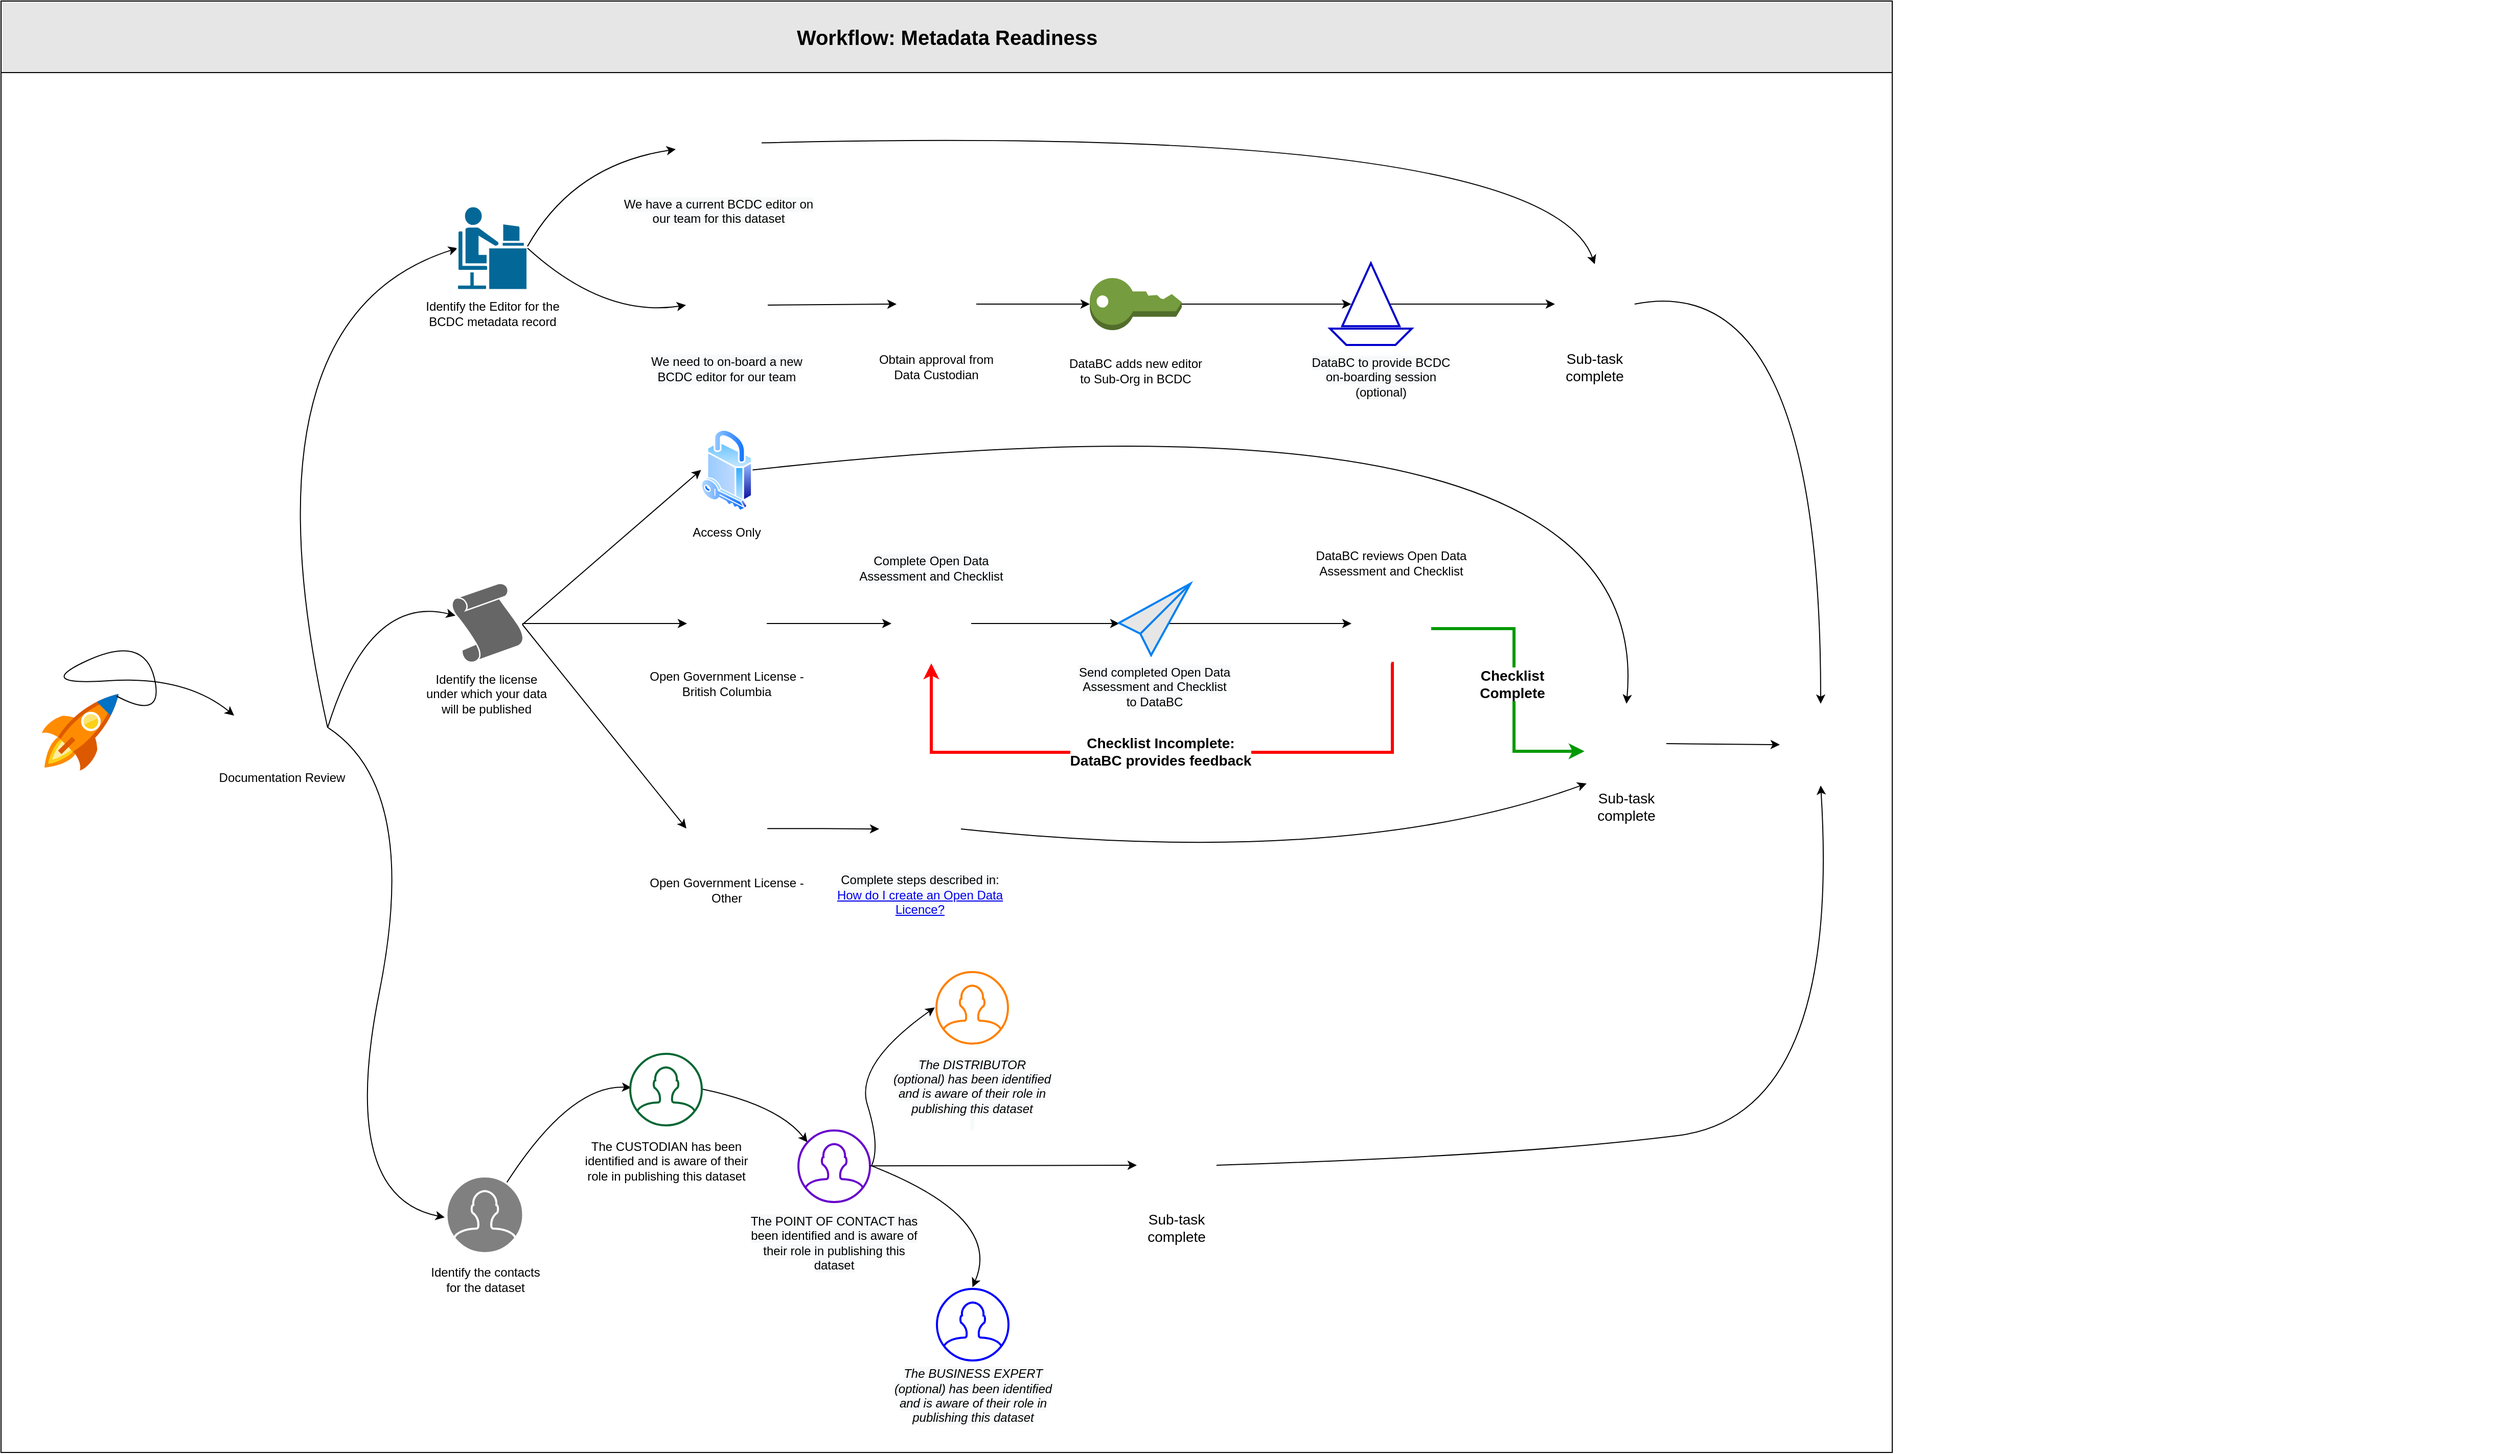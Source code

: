 <mxfile version="13.8.0" type="device"><diagram name="Page-1" id="74e2e168-ea6b-b213-b513-2b3c1d86103e"><mxGraphModel dx="3162" dy="1122" grid="1" gridSize="10" guides="1" tooltips="1" connect="1" arrows="1" fold="1" page="1" pageScale="1" pageWidth="1100" pageHeight="850" background="#ffffff" math="0" shadow="0"><root><mxCell id="0"/><mxCell id="1" parent="0"/><mxCell id="77e6c97f196da883-1" value="Workflow: Metadata Readiness" style="swimlane;html=1;childLayout=stackLayout;startSize=70;rounded=0;shadow=0;labelBackgroundColor=none;strokeWidth=1;fontFamily=Helvetica;fontSize=20;align=center;fillColor=#E6E6E6;" parent="1" vertex="1"><mxGeometry x="-1080" y="50" width="1850" height="1420" as="geometry"/></mxCell><mxCell id="77e6c97f196da883-2" value="" style="swimlane;html=1;startSize=0;whiteSpace=wrap;" parent="77e6c97f196da883-1" vertex="1"><mxGeometry y="70" width="1850" height="1350" as="geometry"/></mxCell><mxCell id="BV2q5p9ctBvcztRm7qWQ-21" style="edgeStyle=orthogonalEdgeStyle;rounded=0;orthogonalLoop=1;jettySize=auto;html=1;exitX=0.5;exitY=1;exitDx=0;exitDy=0;fontFamily=Helvetica;fontSize=13;fontStyle=1" parent="77e6c97f196da883-2" edge="1"><mxGeometry relative="1" as="geometry"><mxPoint x="2435" y="659.14" as="sourcePoint"/><mxPoint x="2435" y="659.14" as="targetPoint"/></mxGeometry></mxCell><mxCell id="2tCSn5X5kFdM__O0FERV-1" value="" style="aspect=fixed;html=1;points=[];align=center;image;fontSize=12;image=img/lib/mscae/Quick_Start_Center.svg;" parent="77e6c97f196da883-2" vertex="1"><mxGeometry x="40" y="607.95" width="75" height="75" as="geometry"/></mxCell><mxCell id="2tCSn5X5kFdM__O0FERV-4" value="" style="group" parent="77e6c97f196da883-2" vertex="1" connectable="0"><mxGeometry x="200" y="590.95" width="150" height="109" as="geometry"/></mxCell><mxCell id="2tCSn5X5kFdM__O0FERV-2" value="" style="shape=image;html=1;verticalAlign=top;verticalLabelPosition=bottom;labelBackgroundColor=#ffffff;imageAspect=0;aspect=fixed;image=https://cdn0.iconfinder.com/data/icons/customicondesign-office7-shadow-png/128/Product-documentation.png" parent="2tCSn5X5kFdM__O0FERV-4" vertex="1"><mxGeometry x="30.5" width="89" height="89" as="geometry"/></mxCell><mxCell id="2tCSn5X5kFdM__O0FERV-3" value="Documentation Review" style="text;html=1;strokeColor=none;fillColor=none;align=center;verticalAlign=middle;whiteSpace=wrap;rounded=0;" parent="2tCSn5X5kFdM__O0FERV-4" vertex="1"><mxGeometry y="89" width="150" height="20" as="geometry"/></mxCell><mxCell id="u-Ag5X-3Hhz4MKtl7owg-2" value="" style="curved=1;endArrow=classic;html=1;entryX=0.01;entryY=0.5;entryDx=0;entryDy=0;entryPerimeter=0;" parent="2tCSn5X5kFdM__O0FERV-4" target="2tCSn5X5kFdM__O0FERV-5" edge="1"><mxGeometry width="50" height="50" relative="1" as="geometry"><mxPoint x="119.5" y="50" as="sourcePoint"/><mxPoint x="169.5" as="targetPoint"/><Array as="points"><mxPoint x="30" y="-350.95"/></Array></mxGeometry></mxCell><mxCell id="u-Ag5X-3Hhz4MKtl7owg-3" value="" style="curved=1;endArrow=classic;html=1;entryX=0.064;entryY=0.409;entryDx=0;entryDy=0;entryPerimeter=0;" parent="2tCSn5X5kFdM__O0FERV-4" target="2tCSn5X5kFdM__O0FERV-31" edge="1"><mxGeometry width="50" height="50" relative="1" as="geometry"><mxPoint x="119.5" y="50" as="sourcePoint"/><mxPoint x="169.5" as="targetPoint"/><Array as="points"><mxPoint x="160" y="-80.95"/></Array></mxGeometry></mxCell><mxCell id="u-Ag5X-3Hhz4MKtl7owg-4" value="" style="curved=1;endArrow=classic;html=1;entryX=-0.023;entryY=0.533;entryDx=0;entryDy=0;entryPerimeter=0;" parent="77e6c97f196da883-2" target="2tCSn5X5kFdM__O0FERV-80" edge="1"><mxGeometry width="50" height="50" relative="1" as="geometry"><mxPoint x="320" y="640.95" as="sourcePoint"/><mxPoint x="370" y="590.95" as="targetPoint"/><Array as="points"><mxPoint x="410" y="700"/><mxPoint x="330" y="1100"/></Array></mxGeometry></mxCell><mxCell id="2tCSn5X5kFdM__O0FERV-33" value="" style="group" parent="77e6c97f196da883-2" vertex="1" connectable="0"><mxGeometry x="410" y="500" width="130" height="117.5" as="geometry"/></mxCell><mxCell id="2tCSn5X5kFdM__O0FERV-31" value="" style="shadow=0;dashed=0;html=1;strokeColor=none;labelPosition=center;verticalLabelPosition=bottom;verticalAlign=top;align=center;outlineConnect=0;shape=mxgraph.veeam.license;fillColor=#666666;" parent="2tCSn5X5kFdM__O0FERV-33" vertex="1"><mxGeometry x="30" width="70" height="76.4" as="geometry"/></mxCell><mxCell id="2tCSn5X5kFdM__O0FERV-32" value="Identify the license under which your data will be published" style="text;html=1;strokeColor=none;fillColor=none;align=center;verticalAlign=middle;whiteSpace=wrap;rounded=0;" parent="2tCSn5X5kFdM__O0FERV-33" vertex="1"><mxGeometry y="97.5" width="130" height="20" as="geometry"/></mxCell><mxCell id="2tCSn5X5kFdM__O0FERV-8" value="" style="group" parent="77e6c97f196da883-2" vertex="1" connectable="0"><mxGeometry x="400.5" y="130.76" width="160" height="115" as="geometry"/></mxCell><mxCell id="2tCSn5X5kFdM__O0FERV-5" value="" style="shape=mxgraph.cisco.people.androgenous_person;html=1;pointerEvents=1;dashed=0;fillColor=#036897;strokeColor=#ffffff;strokeWidth=2;verticalLabelPosition=bottom;verticalAlign=top;align=center;outlineConnect=0;" parent="2tCSn5X5kFdM__O0FERV-8" vertex="1"><mxGeometry x="45.5" width="69" height="82" as="geometry"/></mxCell><mxCell id="2tCSn5X5kFdM__O0FERV-6" value="Identify the Editor for the BCDC metadata record" style="text;html=1;strokeColor=none;fillColor=none;align=center;verticalAlign=middle;whiteSpace=wrap;rounded=0;" parent="2tCSn5X5kFdM__O0FERV-8" vertex="1"><mxGeometry y="95" width="160" height="20" as="geometry"/></mxCell><mxCell id="u-Ag5X-3Hhz4MKtl7owg-8" value="" style="curved=1;endArrow=classic;html=1;" parent="2tCSn5X5kFdM__O0FERV-8" target="2tCSn5X5kFdM__O0FERV-9" edge="1"><mxGeometry width="50" height="50" relative="1" as="geometry"><mxPoint x="114.5" y="39.24" as="sourcePoint"/><mxPoint x="164.5" y="-0.76" as="targetPoint"/><Array as="points"><mxPoint x="159.5" y="-40.76"/></Array></mxGeometry></mxCell><mxCell id="2tCSn5X5kFdM__O0FERV-99" value="" style="curved=1;endArrow=classic;html=1;entryX=0.014;entryY=0.471;entryDx=0;entryDy=0;entryPerimeter=0;" parent="77e6c97f196da883-2" target="2tCSn5X5kFdM__O0FERV-83" edge="1"><mxGeometry width="50" height="50" relative="1" as="geometry"><mxPoint x="480" y="1110" as="sourcePoint"/><mxPoint x="570" y="1070" as="targetPoint"/><Array as="points"><mxPoint x="550" y="990"/></Array></mxGeometry></mxCell><mxCell id="2tCSn5X5kFdM__O0FERV-100" value="" style="curved=1;endArrow=classic;html=1;entryX=0.127;entryY=0.165;entryDx=0;entryDy=0;entryPerimeter=0;exitX=1.014;exitY=0.494;exitDx=0;exitDy=0;exitPerimeter=0;" parent="77e6c97f196da883-2" source="2tCSn5X5kFdM__O0FERV-83" target="2tCSn5X5kFdM__O0FERV-84" edge="1"><mxGeometry width="50" height="50" relative="1" as="geometry"><mxPoint x="480" y="1110" as="sourcePoint"/><mxPoint x="590" y="1100" as="targetPoint"/><Array as="points"><mxPoint x="760" y="1010"/></Array></mxGeometry></mxCell><mxCell id="2tCSn5X5kFdM__O0FERV-101" value="" style="curved=1;endArrow=classic;html=1;entryX=0.497;entryY=-0.024;entryDx=0;entryDy=0;entryPerimeter=0;exitX=1.022;exitY=0.494;exitDx=0;exitDy=0;exitPerimeter=0;" parent="77e6c97f196da883-2" source="2tCSn5X5kFdM__O0FERV-84" target="2tCSn5X5kFdM__O0FERV-85" edge="1"><mxGeometry width="50" height="50" relative="1" as="geometry"><mxPoint x="480" y="1110" as="sourcePoint"/><mxPoint x="615" y="1170.38" as="targetPoint"/><Array as="points"><mxPoint x="980" y="1120"/></Array></mxGeometry></mxCell><mxCell id="2tCSn5X5kFdM__O0FERV-102" value="" style="curved=1;endArrow=classic;html=1;entryX=-0.022;entryY=0.494;entryDx=0;entryDy=0;entryPerimeter=0;exitX=1.024;exitY=0.492;exitDx=0;exitDy=0;exitPerimeter=0;" parent="77e6c97f196da883-2" source="2tCSn5X5kFdM__O0FERV-84" target="2tCSn5X5kFdM__O0FERV-86" edge="1"><mxGeometry width="50" height="50" relative="1" as="geometry"><mxPoint x="510" y="1100" as="sourcePoint"/><mxPoint x="595.5" y="1260" as="targetPoint"/><Array as="points"><mxPoint x="860" y="1050"/><mxPoint x="835" y="970"/></Array></mxGeometry></mxCell><mxCell id="u-Ag5X-3Hhz4MKtl7owg-5" value="" style="endArrow=classic;html=1;entryX=0;entryY=0.5;entryDx=0;entryDy=0;" parent="77e6c97f196da883-2" target="2tCSn5X5kFdM__O0FERV-34" edge="1"><mxGeometry width="50" height="50" relative="1" as="geometry"><mxPoint x="510" y="540" as="sourcePoint"/><mxPoint x="580" y="490" as="targetPoint"/></mxGeometry></mxCell><mxCell id="2tCSn5X5kFdM__O0FERV-88" value="" style="group" parent="77e6c97f196da883-2" vertex="1" connectable="0"><mxGeometry x="560.5" y="960" width="180" height="115.14" as="geometry"/></mxCell><mxCell id="2tCSn5X5kFdM__O0FERV-83" value="" style="html=1;verticalLabelPosition=bottom;align=center;labelBackgroundColor=#ffffff;verticalAlign=top;strokeWidth=2;shadow=0;dashed=0;shape=mxgraph.ios7.icons.user;strokeColor=#006633;fillColor=none;" parent="2tCSn5X5kFdM__O0FERV-88" vertex="1"><mxGeometry x="55" width="70" height="70" as="geometry"/></mxCell><mxCell id="2tCSn5X5kFdM__O0FERV-87" value="The CUSTODIAN has been identified and is aware of their role in publishing this dataset" style="text;html=1;strokeColor=none;fillColor=none;align=center;verticalAlign=middle;whiteSpace=wrap;rounded=0;" parent="2tCSn5X5kFdM__O0FERV-88" vertex="1"><mxGeometry y="95.14" width="180" height="20" as="geometry"/></mxCell><mxCell id="2tCSn5X5kFdM__O0FERV-37" value="" style="group" parent="77e6c97f196da883-2" vertex="1" connectable="0"><mxGeometry x="670" y="348.75" width="80" height="110.76" as="geometry"/></mxCell><mxCell id="2tCSn5X5kFdM__O0FERV-34" value="" style="aspect=fixed;perimeter=ellipsePerimeter;html=1;align=center;shadow=0;dashed=0;spacingTop=3;image;image=img/lib/active_directory/security.svg;strokeColor=#0000CC;fillColor=#666666;" parent="2tCSn5X5kFdM__O0FERV-37" vertex="1"><mxGeometry x="14.8" width="50.4" height="80" as="geometry"/></mxCell><mxCell id="2tCSn5X5kFdM__O0FERV-35" value="Access Only" style="text;html=1;strokeColor=none;fillColor=none;align=center;verticalAlign=middle;whiteSpace=wrap;rounded=0;" parent="2tCSn5X5kFdM__O0FERV-37" vertex="1"><mxGeometry y="90.76" width="80" height="20" as="geometry"/></mxCell><mxCell id="2tCSn5X5kFdM__O0FERV-55" value="" style="group" parent="77e6c97f196da883-2" vertex="1" connectable="0"><mxGeometry x="625" y="500" width="170" height="107.95" as="geometry"/></mxCell><mxCell id="2tCSn5X5kFdM__O0FERV-50" value="" style="shape=image;html=1;verticalAlign=top;verticalLabelPosition=bottom;labelBackgroundColor=#ffffff;imageAspect=0;aspect=fixed;image=https://cdn1.iconfinder.com/data/icons/hawcons/32/698842-icon-115-lock-open-128.png;strokeColor=#0000CC;fillColor=#666666;" parent="2tCSn5X5kFdM__O0FERV-55" vertex="1"><mxGeometry x="46" width="78" height="78" as="geometry"/></mxCell><mxCell id="2tCSn5X5kFdM__O0FERV-52" value="Open Government License - British Columbia" style="text;html=1;strokeColor=none;fillColor=none;align=center;verticalAlign=middle;whiteSpace=wrap;rounded=0;" parent="2tCSn5X5kFdM__O0FERV-55" vertex="1"><mxGeometry y="87.95" width="170" height="20" as="geometry"/></mxCell><mxCell id="2tCSn5X5kFdM__O0FERV-54" value="" style="group" parent="77e6c97f196da883-2" vertex="1" connectable="0"><mxGeometry x="630" y="700" width="160" height="110" as="geometry"/></mxCell><mxCell id="2tCSn5X5kFdM__O0FERV-51" value="" style="shape=image;html=1;verticalAlign=top;verticalLabelPosition=bottom;labelBackgroundColor=#ffffff;imageAspect=0;aspect=fixed;image=https://cdn1.iconfinder.com/data/icons/hawcons/32/698631-icon-115-lock-open-128.png;strokeColor=#0000CC;fillColor=#666666;" parent="2tCSn5X5kFdM__O0FERV-54" vertex="1"><mxGeometry x="40.43" width="79.14" height="79.14" as="geometry"/></mxCell><mxCell id="2tCSn5X5kFdM__O0FERV-53" value="Open Government License - Other" style="text;html=1;strokeColor=none;fillColor=none;align=center;verticalAlign=middle;whiteSpace=wrap;rounded=0;" parent="2tCSn5X5kFdM__O0FERV-54" vertex="1"><mxGeometry y="90" width="160" height="20" as="geometry"/></mxCell><mxCell id="2tCSn5X5kFdM__O0FERV-90" value="" style="group" parent="77e6c97f196da883-2" vertex="1" connectable="0"><mxGeometry x="730" y="1035" width="170" height="120" as="geometry"/></mxCell><mxCell id="2tCSn5X5kFdM__O0FERV-84" value="" style="html=1;verticalLabelPosition=bottom;align=center;labelBackgroundColor=#ffffff;verticalAlign=top;strokeWidth=2;shadow=0;dashed=0;shape=mxgraph.ios7.icons.user;fillColor=none;strokeColor=#6600CC;" parent="2tCSn5X5kFdM__O0FERV-90" vertex="1"><mxGeometry x="50" width="70" height="70" as="geometry"/></mxCell><mxCell id="2tCSn5X5kFdM__O0FERV-89" value="&#10;&#10;&lt;span style=&quot;color: rgb(0, 0, 0); font-family: helvetica; font-size: 12px; font-style: normal; font-weight: 400; letter-spacing: normal; text-align: center; text-indent: 0px; text-transform: none; word-spacing: 0px; background-color: rgb(248, 249, 250); display: inline; float: none;&quot;&gt;The POINT OF CONTACT has been identified and is aware of their role in publishing this dataset&lt;/span&gt;&#10;&#10;" style="text;html=1;strokeColor=none;fillColor=none;align=center;verticalAlign=middle;whiteSpace=wrap;rounded=0;" parent="2tCSn5X5kFdM__O0FERV-90" vertex="1"><mxGeometry y="100" width="170" height="20" as="geometry"/></mxCell><mxCell id="u-Ag5X-3Hhz4MKtl7owg-25" value="" style="curved=1;endArrow=classic;html=1;exitX=1;exitY=0.5;exitDx=0;exitDy=0;entryX=0.5;entryY=0;entryDx=0;entryDy=0;" parent="77e6c97f196da883-2" source="2tCSn5X5kFdM__O0FERV-9" target="2tCSn5X5kFdM__O0FERV-28" edge="1"><mxGeometry width="50" height="50" relative="1" as="geometry"><mxPoint x="885" y="103.76" as="sourcePoint"/><mxPoint x="935" y="53.76" as="targetPoint"/><Array as="points"><mxPoint x="1510" y="50"/></Array></mxGeometry></mxCell><mxCell id="2tCSn5X5kFdM__O0FERV-19" value="" style="group" parent="77e6c97f196da883-2" vertex="1" connectable="0"><mxGeometry x="850" y="187.5" width="130" height="110" as="geometry"/></mxCell><mxCell id="2tCSn5X5kFdM__O0FERV-16" value="Obtain approval from Data Custodian" style="text;html=1;strokeColor=none;fillColor=none;align=center;verticalAlign=middle;whiteSpace=wrap;rounded=0;" parent="2tCSn5X5kFdM__O0FERV-19" vertex="1"><mxGeometry y="90" width="130" height="20" as="geometry"/></mxCell><mxCell id="2tCSn5X5kFdM__O0FERV-15" value="" style="shape=image;html=1;verticalAlign=top;verticalLabelPosition=bottom;labelBackgroundColor=#ffffff;imageAspect=0;aspect=fixed;image=https://cdn1.iconfinder.com/data/icons/social-media-2355/32/like_love_favourite_approval_best-128.png" parent="2tCSn5X5kFdM__O0FERV-19" vertex="1"><mxGeometry x="26" width="78" height="78" as="geometry"/></mxCell><mxCell id="u-Ag5X-3Hhz4MKtl7owg-17" style="edgeStyle=orthogonalEdgeStyle;rounded=0;orthogonalLoop=1;jettySize=auto;html=1;exitX=1;exitY=0.5;exitDx=0;exitDy=0;entryX=0.007;entryY=0.557;entryDx=0;entryDy=0;entryPerimeter=0;" parent="77e6c97f196da883-2" source="2tCSn5X5kFdM__O0FERV-56" target="2tCSn5X5kFdM__O0FERV-60" edge="1"><mxGeometry relative="1" as="geometry"/></mxCell><mxCell id="2tCSn5X5kFdM__O0FERV-56" value="" style="shape=image;html=1;verticalAlign=top;verticalLabelPosition=bottom;labelBackgroundColor=#ffffff;imageAspect=0;aspect=fixed;image=https://cdn0.iconfinder.com/data/icons/job-seeker/256/checklist_job_seeker_employee_unemployee_work-128.png;strokeColor=#0000CC;fillColor=#666666;" parent="77e6c97f196da883-2" vertex="1"><mxGeometry x="871" y="500" width="78" height="78" as="geometry"/></mxCell><mxCell id="2tCSn5X5kFdM__O0FERV-92" value="" style="group" parent="77e6c97f196da883-2" vertex="1" connectable="0"><mxGeometry x="870" y="1190" width="160" height="129.24" as="geometry"/></mxCell><mxCell id="2tCSn5X5kFdM__O0FERV-85" value="" style="html=1;verticalLabelPosition=bottom;align=center;labelBackgroundColor=#ffffff;verticalAlign=top;strokeWidth=2;shadow=0;dashed=0;shape=mxgraph.ios7.icons.user;fillColor=none;strokeColor=#0000FF;" parent="2tCSn5X5kFdM__O0FERV-92" vertex="1"><mxGeometry x="45.5" width="70" height="70" as="geometry"/></mxCell><mxCell id="2tCSn5X5kFdM__O0FERV-91" value="&lt;br&gt;&lt;br&gt;&lt;span style=&quot;color: rgb(0 , 0 , 0) ; font-family: &amp;#34;helvetica&amp;#34; ; font-size: 12px ; font-style: italic ; font-weight: 400 ; letter-spacing: normal ; text-align: center ; text-indent: 0px ; text-transform: none ; word-spacing: 0px ; background-color: rgb(248 , 249 , 250) ; display: inline ; float: none&quot;&gt;The BUSINESS EXPERT (optional) has been identified and is aware of their role in publishing this dataset&lt;/span&gt;&lt;br&gt;" style="text;html=1;strokeColor=none;fillColor=none;align=center;verticalAlign=middle;whiteSpace=wrap;rounded=0;" parent="2tCSn5X5kFdM__O0FERV-92" vertex="1"><mxGeometry x="0.5" y="80.0" width="160" height="20" as="geometry"/></mxCell><mxCell id="2tCSn5X5kFdM__O0FERV-94" value="" style="group" parent="77e6c97f196da883-2" vertex="1" connectable="0"><mxGeometry x="870" y="880" width="160" height="129.24" as="geometry"/></mxCell><mxCell id="2tCSn5X5kFdM__O0FERV-86" value="" style="html=1;verticalLabelPosition=bottom;align=center;labelBackgroundColor=#ffffff;verticalAlign=top;strokeWidth=2;shadow=0;dashed=0;shape=mxgraph.ios7.icons.user;fillColor=none;strokeColor=#FF8000;" parent="2tCSn5X5kFdM__O0FERV-94" vertex="1"><mxGeometry x="45" width="70" height="70" as="geometry"/></mxCell><mxCell id="2tCSn5X5kFdM__O0FERV-93" value="&#10;&#10;&lt;span style=&quot;color: rgb(0, 0, 0); font-family: helvetica; font-size: 12px; font-style: italic; font-weight: 400; letter-spacing: normal; text-align: center; text-indent: 0px; text-transform: none; word-spacing: 0px; background-color: rgb(248, 249, 250); display: inline; float: none;&quot;&gt;The DISTRIBUTOR (optional) has been identified and is aware of their role in publishing this dataset&lt;/span&gt;&lt;br style=&quot;color: rgb(0, 0, 0); font-family: helvetica; font-size: 12px; font-style: italic; font-weight: 400; letter-spacing: normal; text-align: center; text-indent: 0px; text-transform: none; word-spacing: 0px; background-color: rgb(248, 249, 250);&quot;&gt;&lt;span style=&quot;color: rgb(0, 0, 0); font-family: helvetica; font-size: 12px; font-style: italic; font-weight: 400; letter-spacing: normal; text-align: center; text-indent: 0px; text-transform: none; word-spacing: 0px; background-color: rgb(248, 249, 250); display: inline; float: none;&quot;&gt;&amp;nbsp;&lt;/span&gt;&#10;&#10;" style="text;html=1;strokeColor=none;fillColor=none;align=center;verticalAlign=middle;whiteSpace=wrap;rounded=0;" parent="2tCSn5X5kFdM__O0FERV-94" vertex="1"><mxGeometry y="109.24" width="160" height="20" as="geometry"/></mxCell><mxCell id="BV2q5p9ctBvcztRm7qWQ-67" style="edgeStyle=orthogonalEdgeStyle;rounded=0;orthogonalLoop=1;jettySize=auto;html=1;entryX=-0.026;entryY=0.596;entryDx=0;entryDy=0;strokeWidth=3;fontFamily=Helvetica;fontSize=14;strokeColor=#009900;fontStyle=1;entryPerimeter=0;" parent="77e6c97f196da883-2" source="2tCSn5X5kFdM__O0FERV-66" target="2tCSn5X5kFdM__O0FERV-77" edge="1"><mxGeometry relative="1" as="geometry"><mxPoint x="1711" y="614.14" as="sourcePoint"/><mxPoint x="1562" y="661.5" as="targetPoint"/><Array as="points"><mxPoint x="1480" y="544"/><mxPoint x="1480" y="664"/></Array></mxGeometry></mxCell><mxCell id="XNEf0oyAz6vDhPgSz38F-1" value="&lt;b&gt;&lt;font style=&quot;font-size: 14px&quot;&gt;Checklist &lt;br&gt;Complete&lt;/font&gt;&lt;/b&gt;" style="edgeLabel;html=1;align=center;verticalAlign=middle;resizable=0;points=[];" parent="BV2q5p9ctBvcztRm7qWQ-67" vertex="1" connectable="0"><mxGeometry x="-0.263" y="-2" relative="1" as="geometry"><mxPoint y="34.95" as="offset"/></mxGeometry></mxCell><mxCell id="BV2q5p9ctBvcztRm7qWQ-56" style="edgeStyle=orthogonalEdgeStyle;rounded=0;orthogonalLoop=1;jettySize=auto;html=1;strokeWidth=3;fontFamily=Helvetica;fontSize=12;strokeColor=#FF0000;exitX=0.5;exitY=1;exitDx=0;exitDy=0;entryX=0.5;entryY=1;entryDx=0;entryDy=0;" parent="77e6c97f196da883-2" source="2tCSn5X5kFdM__O0FERV-66" target="2tCSn5X5kFdM__O0FERV-56" edge="1"><mxGeometry relative="1" as="geometry"><Array as="points"><mxPoint x="1361" y="665"/><mxPoint x="910" y="665"/></Array><mxPoint x="1606" y="704.14" as="sourcePoint"/><mxPoint x="910" y="575" as="targetPoint"/></mxGeometry></mxCell><mxCell id="BV2q5p9ctBvcztRm7qWQ-60" value="&lt;b&gt;&lt;font style=&quot;font-size: 14px&quot;&gt;Checklist Incomplete: &lt;br&gt;DataBC provides feedback&lt;/font&gt;&lt;/b&gt;" style="edgeLabel;html=1;align=center;verticalAlign=middle;resizable=0;points=[];fontSize=12;fontFamily=Helvetica;direction=south;" parent="BV2q5p9ctBvcztRm7qWQ-56" vertex="1" connectable="0"><mxGeometry x="-0.322" y="-2" relative="1" as="geometry"><mxPoint x="-103" y="0.71" as="offset"/></mxGeometry></mxCell><mxCell id="2tCSn5X5kFdM__O0FERV-57" value="&#10;&#10;&lt;span style=&quot;color: rgb(0, 0, 0); font-family: helvetica; font-size: 12px; font-style: normal; font-weight: 400; letter-spacing: normal; text-align: center; text-indent: 0px; text-transform: none; word-spacing: 0px; background-color: rgb(248, 249, 250); display: inline; float: none;&quot;&gt;Complete Open Data Assessment and Checklist&lt;/span&gt;&#10;&#10;" style="text;html=1;strokeColor=none;fillColor=none;align=center;verticalAlign=middle;whiteSpace=wrap;rounded=0;" parent="77e6c97f196da883-2" vertex="1"><mxGeometry x="830" y="475.0" width="160" height="20" as="geometry"/></mxCell><mxCell id="2tCSn5X5kFdM__O0FERV-23" value="" style="group" parent="77e6c97f196da883-2" vertex="1" connectable="0"><mxGeometry x="1040" y="201" width="140" height="101" as="geometry"/></mxCell><mxCell id="2tCSn5X5kFdM__O0FERV-20" value="" style="outlineConnect=0;dashed=0;verticalLabelPosition=bottom;verticalAlign=top;align=center;html=1;shape=mxgraph.aws3.add_on;fillColor=#759C3E;gradientColor=none;" parent="2tCSn5X5kFdM__O0FERV-23" vertex="1"><mxGeometry x="25" width="90" height="51" as="geometry"/></mxCell><mxCell id="2tCSn5X5kFdM__O0FERV-22" value="DataBC adds new editor to Sub-Org in BCDC" style="text;html=1;strokeColor=none;fillColor=none;align=center;verticalAlign=middle;whiteSpace=wrap;rounded=0;" parent="2tCSn5X5kFdM__O0FERV-23" vertex="1"><mxGeometry y="81" width="140" height="20" as="geometry"/></mxCell><mxCell id="2tCSn5X5kFdM__O0FERV-96" value="" style="group" parent="77e6c97f196da883-2" vertex="1" connectable="0"><mxGeometry x="1100" y="1030" width="100" height="110" as="geometry"/></mxCell><mxCell id="2tCSn5X5kFdM__O0FERV-97" value="" style="shape=image;html=1;verticalAlign=top;verticalLabelPosition=bottom;labelBackgroundColor=#ffffff;imageAspect=0;aspect=fixed;image=https://cdn1.iconfinder.com/data/icons/prettyoffice9/128/complete-file.png;strokeColor=#0000CC;" parent="2tCSn5X5kFdM__O0FERV-96" vertex="1"><mxGeometry x="11" width="78" height="78" as="geometry"/></mxCell><mxCell id="2tCSn5X5kFdM__O0FERV-98" value="&lt;span style=&quot;font-size: 14px&quot;&gt;Sub-task complete&lt;/span&gt;" style="text;html=1;strokeColor=none;fillColor=none;align=center;verticalAlign=middle;whiteSpace=wrap;rounded=0;" parent="2tCSn5X5kFdM__O0FERV-96" vertex="1"><mxGeometry y="90" width="100" height="20" as="geometry"/></mxCell><mxCell id="2tCSn5X5kFdM__O0FERV-26" value="" style="group" parent="77e6c97f196da883-2" vertex="1" connectable="0"><mxGeometry x="1270" y="186.5" width="160" height="121" as="geometry"/></mxCell><mxCell id="2tCSn5X5kFdM__O0FERV-24" value="" style="verticalLabelPosition=bottom;html=1;verticalAlign=top;strokeWidth=2;shape=mxgraph.lean_mapping.boat_shipment;align=center;strokeColor=#0000CC;" parent="2tCSn5X5kFdM__O0FERV-26" vertex="1"><mxGeometry x="30" width="80" height="80" as="geometry"/></mxCell><mxCell id="2tCSn5X5kFdM__O0FERV-25" value="&#10;&#10;&lt;span style=&quot;color: rgb(0, 0, 0); font-family: helvetica; font-size: 12px; font-style: normal; font-weight: 400; letter-spacing: normal; text-align: center; text-indent: 0px; text-transform: none; word-spacing: 0px; background-color: rgb(248, 249, 250); display: inline; float: none;&quot;&gt;DataBC to provide BCDC&lt;/span&gt;&lt;br style=&quot;color: rgb(0, 0, 0); font-family: helvetica; font-size: 12px; font-style: normal; font-weight: 400; letter-spacing: normal; text-align: center; text-indent: 0px; text-transform: none; word-spacing: 0px; background-color: rgb(248, 249, 250);&quot;&gt;&lt;span style=&quot;color: rgb(0, 0, 0); font-family: helvetica; font-size: 12px; font-style: normal; font-weight: 400; letter-spacing: normal; text-align: center; text-indent: 0px; text-transform: none; word-spacing: 0px; background-color: rgb(248, 249, 250); display: inline; float: none;&quot;&gt;on-boarding session&lt;/span&gt;&lt;br style=&quot;color: rgb(0, 0, 0); font-family: helvetica; font-size: 12px; font-style: normal; font-weight: 400; letter-spacing: normal; text-align: center; text-indent: 0px; text-transform: none; word-spacing: 0px; background-color: rgb(248, 249, 250);&quot;&gt;&lt;span style=&quot;color: rgb(0, 0, 0); font-family: helvetica; font-size: 12px; font-style: normal; font-weight: 400; letter-spacing: normal; text-align: center; text-indent: 0px; text-transform: none; word-spacing: 0px; background-color: rgb(248, 249, 250); display: inline; float: none;&quot;&gt;(optional)&lt;/span&gt;&#10;&#10;" style="text;html=1;strokeColor=none;fillColor=none;align=center;verticalAlign=middle;whiteSpace=wrap;rounded=0;" parent="2tCSn5X5kFdM__O0FERV-26" vertex="1"><mxGeometry y="101" width="160" height="20" as="geometry"/></mxCell><mxCell id="2tCSn5X5kFdM__O0FERV-69" value="" style="group" parent="77e6c97f196da883-2" vertex="1" connectable="0"><mxGeometry x="1270" y="470" width="180" height="108" as="geometry"/></mxCell><mxCell id="2tCSn5X5kFdM__O0FERV-67" value="DataBC reviews Open Data Assessment and Checklist" style="text;html=1;strokeColor=none;fillColor=none;align=center;verticalAlign=middle;whiteSpace=wrap;rounded=0;" parent="2tCSn5X5kFdM__O0FERV-69" vertex="1"><mxGeometry width="180" height="20" as="geometry"/></mxCell><mxCell id="2tCSn5X5kFdM__O0FERV-66" value="" style="shape=image;html=1;verticalAlign=top;verticalLabelPosition=bottom;labelBackgroundColor=#ffffff;imageAspect=0;aspect=fixed;image=https://cdn0.iconfinder.com/data/icons/customicondesignoffice5/128/analysis.png;strokeColor=#0000CC;fillColor=#E6E6E6;" parent="2tCSn5X5kFdM__O0FERV-69" vertex="1"><mxGeometry x="51" y="30" width="78" height="78" as="geometry"/></mxCell><mxCell id="u-Ag5X-3Hhz4MKtl7owg-24" value="" style="curved=1;endArrow=classic;html=1;exitX=1;exitY=0.5;exitDx=0;exitDy=0;entryX=0.5;entryY=1;entryDx=0;entryDy=0;" parent="77e6c97f196da883-2" source="2tCSn5X5kFdM__O0FERV-97" target="u-Ag5X-3Hhz4MKtl7owg-19" edge="1"><mxGeometry width="50" height="50" relative="1" as="geometry"><mxPoint x="1350" y="1059.24" as="sourcePoint"/><mxPoint x="1400" y="1009.24" as="targetPoint"/><Array as="points"><mxPoint x="1480" y="1060"/><mxPoint x="1800" y="1020"/></Array></mxGeometry></mxCell><mxCell id="2tCSn5X5kFdM__O0FERV-30" value="" style="group" parent="77e6c97f196da883-2" vertex="1" connectable="0"><mxGeometry x="1509" y="187.5" width="100" height="110" as="geometry"/></mxCell><mxCell id="2tCSn5X5kFdM__O0FERV-28" value="" style="shape=image;html=1;verticalAlign=top;verticalLabelPosition=bottom;labelBackgroundColor=#ffffff;imageAspect=0;aspect=fixed;image=https://cdn1.iconfinder.com/data/icons/prettyoffice9/128/complete-file.png;strokeColor=#0000CC;" parent="2tCSn5X5kFdM__O0FERV-30" vertex="1"><mxGeometry x="11" width="78" height="78" as="geometry"/></mxCell><mxCell id="2tCSn5X5kFdM__O0FERV-29" value="&lt;span style=&quot;font-size: 14px&quot;&gt;Sub-task complete&lt;/span&gt;" style="text;html=1;strokeColor=none;fillColor=none;align=center;verticalAlign=middle;whiteSpace=wrap;rounded=0;" parent="2tCSn5X5kFdM__O0FERV-30" vertex="1"><mxGeometry y="90" width="100" height="20" as="geometry"/></mxCell><mxCell id="2tCSn5X5kFdM__O0FERV-76" value="" style="group" parent="77e6c97f196da883-2" vertex="1" connectable="0"><mxGeometry x="1540" y="617.5" width="100" height="110" as="geometry"/></mxCell><mxCell id="2tCSn5X5kFdM__O0FERV-77" value="" style="shape=image;html=1;verticalAlign=top;verticalLabelPosition=bottom;labelBackgroundColor=#ffffff;imageAspect=0;aspect=fixed;image=https://cdn1.iconfinder.com/data/icons/prettyoffice9/128/complete-file.png;strokeColor=#0000CC;" parent="2tCSn5X5kFdM__O0FERV-76" vertex="1"><mxGeometry x="11" width="78" height="78" as="geometry"/></mxCell><mxCell id="2tCSn5X5kFdM__O0FERV-78" value="&lt;span style=&quot;font-size: 14px&quot;&gt;Sub-task complete&lt;/span&gt;" style="text;html=1;strokeColor=none;fillColor=none;align=center;verticalAlign=middle;whiteSpace=wrap;rounded=0;" parent="2tCSn5X5kFdM__O0FERV-76" vertex="1"><mxGeometry y="90" width="100" height="20" as="geometry"/></mxCell><mxCell id="2tCSn5X5kFdM__O0FERV-11" value="" style="group" parent="77e6c97f196da883-2" vertex="1" connectable="0"><mxGeometry x="607" y="26.76" width="190" height="104" as="geometry"/></mxCell><mxCell id="2tCSn5X5kFdM__O0FERV-10" value="&lt;br&gt;&lt;br&gt;&lt;span style=&quot;color: rgb(0 , 0 , 0) ; font-family: &amp;#34;helvetica&amp;#34; ; font-size: 12px ; font-style: normal ; font-weight: 400 ; letter-spacing: normal ; text-align: center ; text-indent: 0px ; text-transform: none ; word-spacing: 0px ; background-color: rgb(248 , 249 , 250) ; display: inline ; float: none&quot;&gt;We have a current BCDC editor on our team for this dataset&lt;/span&gt;" style="text;html=1;strokeColor=none;fillColor=none;align=center;verticalAlign=middle;whiteSpace=wrap;rounded=0;" parent="2tCSn5X5kFdM__O0FERV-11" vertex="1"><mxGeometry y="84.0" width="190" height="20" as="geometry"/></mxCell><mxCell id="2tCSn5X5kFdM__O0FERV-9" value="" style="shape=image;html=1;verticalAlign=top;verticalLabelPosition=bottom;labelBackgroundColor=#ffffff;imageAspect=0;aspect=fixed;image=https://cdn2.iconfinder.com/data/icons/people-80/96/Picture22-128.png" parent="2tCSn5X5kFdM__O0FERV-11" vertex="1"><mxGeometry x="53" width="84" height="84" as="geometry"/></mxCell><mxCell id="2tCSn5X5kFdM__O0FERV-14" value="" style="group" parent="77e6c97f196da883-2" vertex="1" connectable="0"><mxGeometry x="630" y="187.5" width="160" height="112.5" as="geometry"/></mxCell><mxCell id="2tCSn5X5kFdM__O0FERV-12" value="" style="shape=image;html=1;verticalAlign=top;verticalLabelPosition=bottom;labelBackgroundColor=#ffffff;imageAspect=0;aspect=fixed;image=https://cdn1.iconfinder.com/data/icons/user-interface-562/128/02_new_user-128.png" parent="2tCSn5X5kFdM__O0FERV-14" vertex="1"><mxGeometry x="40" width="80" height="80" as="geometry"/></mxCell><mxCell id="2tCSn5X5kFdM__O0FERV-13" value="&#10;&#10;&lt;span style=&quot;color: rgb(0, 0, 0); font-family: helvetica; font-size: 12px; font-style: normal; font-weight: 400; letter-spacing: normal; text-align: center; text-indent: 0px; text-transform: none; word-spacing: 0px; background-color: rgb(248, 249, 250); display: inline; float: none;&quot;&gt;We need to on-board a new BCDC editor for our team&lt;/span&gt;&#10;&#10;" style="text;html=1;strokeColor=none;fillColor=none;align=center;verticalAlign=middle;whiteSpace=wrap;rounded=0;" parent="2tCSn5X5kFdM__O0FERV-14" vertex="1"><mxGeometry y="92.5" width="160" height="20" as="geometry"/></mxCell><mxCell id="2tCSn5X5kFdM__O0FERV-95" value="" style="group" parent="77e6c97f196da883-2" vertex="1" connectable="0"><mxGeometry x="809" y="700" width="180" height="100" as="geometry"/></mxCell><mxCell id="2tCSn5X5kFdM__O0FERV-71" value="&lt;br&gt;&lt;br&gt;&lt;span style=&quot;color: rgb(0 , 0 , 0) ; font-family: &amp;#34;helvetica&amp;#34; ; font-size: 12px ; font-style: normal ; font-weight: 400 ; letter-spacing: normal ; text-align: center ; text-indent: 0px ; text-transform: none ; word-spacing: 0px ; background-color: rgb(248 , 249 , 250) ; display: inline ; float: none&quot;&gt;Complete steps described in:&lt;br&gt;&lt;a href=&quot;https://bcgov.github.io/data-publication/pages/faq.html#data-publication-licensing-options---open-dataaccess-only&quot;&gt;How do I create an Open Data Licence?&lt;/a&gt;&lt;/span&gt;&lt;br&gt;" style="text;html=1;strokeColor=none;fillColor=none;align=center;verticalAlign=middle;whiteSpace=wrap;rounded=0;" parent="2tCSn5X5kFdM__O0FERV-95" vertex="1"><mxGeometry y="80" width="180" height="20" as="geometry"/></mxCell><mxCell id="2tCSn5X5kFdM__O0FERV-73" value="" style="shape=image;html=1;verticalAlign=top;verticalLabelPosition=bottom;labelBackgroundColor=#ffffff;imageAspect=0;aspect=fixed;image=https://cdn4.iconfinder.com/data/icons/Basic_set2_Png/64/licence.png;strokeColor=#0000CC;fillColor=#E6E6E6;" parent="2tCSn5X5kFdM__O0FERV-95" vertex="1"><mxGeometry x="50" width="80" height="80" as="geometry"/></mxCell><mxCell id="2tCSn5X5kFdM__O0FERV-82" value="" style="group" parent="77e6c97f196da883-2" vertex="1" connectable="0"><mxGeometry x="415.5" y="1080" width="115.5" height="110.76" as="geometry"/></mxCell><mxCell id="2tCSn5X5kFdM__O0FERV-80" value="" style="html=1;verticalLabelPosition=bottom;align=center;labelBackgroundColor=#ffffff;verticalAlign=top;strokeWidth=2;shadow=0;dashed=0;shape=mxgraph.ios7.icons.user;fillColor=#808080;strokeColor=#FFFFFF;" parent="2tCSn5X5kFdM__O0FERV-82" vertex="1"><mxGeometry x="20.25" width="75" height="75" as="geometry"/></mxCell><mxCell id="2tCSn5X5kFdM__O0FERV-81" value="Identify the contacts for the dataset" style="text;html=1;strokeColor=none;fillColor=none;align=center;verticalAlign=middle;whiteSpace=wrap;rounded=0;" parent="2tCSn5X5kFdM__O0FERV-82" vertex="1"><mxGeometry y="90.76" width="115.5" height="20" as="geometry"/></mxCell><mxCell id="2tCSn5X5kFdM__O0FERV-106" value="" style="curved=1;endArrow=classic;html=1;exitX=0.998;exitY=0.494;exitDx=0;exitDy=0;exitPerimeter=0;entryX=0;entryY=0.5;entryDx=0;entryDy=0;" parent="77e6c97f196da883-2" source="2tCSn5X5kFdM__O0FERV-84" target="2tCSn5X5kFdM__O0FERV-97" edge="1"><mxGeometry width="50" height="50" relative="1" as="geometry"><mxPoint x="990" y="1150" as="sourcePoint"/><mxPoint x="1040" y="1100" as="targetPoint"/></mxGeometry></mxCell><mxCell id="2tCSn5X5kFdM__O0FERV-108" value="" style="curved=1;endArrow=classic;html=1;entryX=-0.028;entryY=0.428;entryDx=0;entryDy=0;entryPerimeter=0;" parent="77e6c97f196da883-2" target="2tCSn5X5kFdM__O0FERV-2" edge="1"><mxGeometry width="50" height="50" relative="1" as="geometry"><mxPoint x="113" y="610" as="sourcePoint"/><mxPoint x="1040" y="760" as="targetPoint"/><Array as="points"><mxPoint x="160" y="635"/><mxPoint x="140" y="550"/><mxPoint x="30" y="600"/><mxPoint x="180" y="590"/></Array></mxGeometry></mxCell><mxCell id="u-Ag5X-3Hhz4MKtl7owg-9" value="" style="curved=1;endArrow=classic;html=1;exitX=1;exitY=0.5;exitDx=0;exitDy=0;exitPerimeter=0;entryX=0;entryY=0.5;entryDx=0;entryDy=0;" parent="77e6c97f196da883-2" source="2tCSn5X5kFdM__O0FERV-5" target="2tCSn5X5kFdM__O0FERV-12" edge="1"><mxGeometry width="50" height="50" relative="1" as="geometry"><mxPoint x="1000" y="580" as="sourcePoint"/><mxPoint x="1050" y="530" as="targetPoint"/><Array as="points"><mxPoint x="590" y="240"/></Array></mxGeometry></mxCell><mxCell id="u-Ag5X-3Hhz4MKtl7owg-10" value="" style="endArrow=classic;html=1;exitX=1;exitY=0.5;exitDx=0;exitDy=0;entryX=0;entryY=0.5;entryDx=0;entryDy=0;" parent="77e6c97f196da883-2" source="2tCSn5X5kFdM__O0FERV-12" target="2tCSn5X5kFdM__O0FERV-15" edge="1"><mxGeometry width="50" height="50" relative="1" as="geometry"><mxPoint x="1000" y="580" as="sourcePoint"/><mxPoint x="1050" y="530" as="targetPoint"/></mxGeometry></mxCell><mxCell id="u-Ag5X-3Hhz4MKtl7owg-11" style="edgeStyle=orthogonalEdgeStyle;rounded=0;orthogonalLoop=1;jettySize=auto;html=1;exitX=1;exitY=0.5;exitDx=0;exitDy=0;entryX=0;entryY=0.5;entryDx=0;entryDy=0;entryPerimeter=0;" parent="77e6c97f196da883-2" source="2tCSn5X5kFdM__O0FERV-15" target="2tCSn5X5kFdM__O0FERV-20" edge="1"><mxGeometry relative="1" as="geometry"/></mxCell><mxCell id="u-Ag5X-3Hhz4MKtl7owg-12" style="edgeStyle=orthogonalEdgeStyle;rounded=0;orthogonalLoop=1;jettySize=auto;html=1;exitX=1;exitY=0.5;exitDx=0;exitDy=0;exitPerimeter=0;entryX=0.26;entryY=0.5;entryDx=0;entryDy=0;entryPerimeter=0;" parent="77e6c97f196da883-2" source="2tCSn5X5kFdM__O0FERV-20" target="2tCSn5X5kFdM__O0FERV-24" edge="1"><mxGeometry relative="1" as="geometry"/></mxCell><mxCell id="u-Ag5X-3Hhz4MKtl7owg-13" style="edgeStyle=orthogonalEdgeStyle;rounded=0;orthogonalLoop=1;jettySize=auto;html=1;exitX=0.74;exitY=0.5;exitDx=0;exitDy=0;exitPerimeter=0;entryX=0;entryY=0.5;entryDx=0;entryDy=0;" parent="77e6c97f196da883-2" source="2tCSn5X5kFdM__O0FERV-24" target="2tCSn5X5kFdM__O0FERV-28" edge="1"><mxGeometry relative="1" as="geometry"/></mxCell><mxCell id="u-Ag5X-3Hhz4MKtl7owg-14" value="" style="curved=1;endArrow=classic;html=1;exitX=1;exitY=0.5;exitDx=0;exitDy=0;entryX=0.5;entryY=0;entryDx=0;entryDy=0;" parent="77e6c97f196da883-2" source="2tCSn5X5kFdM__O0FERV-34" target="2tCSn5X5kFdM__O0FERV-77" edge="1"><mxGeometry width="50" height="50" relative="1" as="geometry"><mxPoint x="1000" y="580" as="sourcePoint"/><mxPoint x="1050" y="530" as="targetPoint"/><Array as="points"><mxPoint x="1620" y="290"/></Array></mxGeometry></mxCell><mxCell id="u-Ag5X-3Hhz4MKtl7owg-15" style="edgeStyle=orthogonalEdgeStyle;rounded=0;orthogonalLoop=1;jettySize=auto;html=1;exitX=1;exitY=0.5;exitDx=0;exitDy=0;entryX=0;entryY=0.5;entryDx=0;entryDy=0;" parent="77e6c97f196da883-2" source="2tCSn5X5kFdM__O0FERV-51" target="2tCSn5X5kFdM__O0FERV-73" edge="1"><mxGeometry relative="1" as="geometry"/></mxCell><mxCell id="u-Ag5X-3Hhz4MKtl7owg-16" style="edgeStyle=orthogonalEdgeStyle;rounded=0;orthogonalLoop=1;jettySize=auto;html=1;exitX=1;exitY=0.5;exitDx=0;exitDy=0;entryX=0;entryY=0.5;entryDx=0;entryDy=0;" parent="77e6c97f196da883-2" source="2tCSn5X5kFdM__O0FERV-50" target="2tCSn5X5kFdM__O0FERV-56" edge="1"><mxGeometry relative="1" as="geometry"/></mxCell><mxCell id="u-Ag5X-3Hhz4MKtl7owg-18" value="" style="endArrow=classic;html=1;exitX=0.664;exitY=0.557;exitDx=0;exitDy=0;exitPerimeter=0;entryX=0;entryY=0.5;entryDx=0;entryDy=0;" parent="77e6c97f196da883-2" source="2tCSn5X5kFdM__O0FERV-60" target="2tCSn5X5kFdM__O0FERV-66" edge="1"><mxGeometry width="50" height="50" relative="1" as="geometry"><mxPoint x="1000" y="570" as="sourcePoint"/><mxPoint x="1050" y="520" as="targetPoint"/></mxGeometry></mxCell><mxCell id="2tCSn5X5kFdM__O0FERV-65" value="" style="group" parent="77e6c97f196da883-2" vertex="1" connectable="0"><mxGeometry x="1051" y="500" width="155" height="111.03" as="geometry"/></mxCell><mxCell id="2tCSn5X5kFdM__O0FERV-60" value="" style="html=1;verticalLabelPosition=bottom;align=center;labelBackgroundColor=#ffffff;verticalAlign=top;strokeWidth=2;strokeColor=#0080F0;shadow=0;dashed=0;shape=mxgraph.ios7.icons.pointer;fillColor=#E6E6E6;" parent="2tCSn5X5kFdM__O0FERV-65" vertex="1"><mxGeometry x="42.5" width="70" height="70" as="geometry"/></mxCell><mxCell id="2tCSn5X5kFdM__O0FERV-61" value="&#10;&#10;&lt;span style=&quot;color: rgb(0, 0, 0); font-family: helvetica; font-size: 12px; font-style: normal; font-weight: 400; letter-spacing: normal; text-align: center; text-indent: 0px; text-transform: none; word-spacing: 0px; background-color: rgb(248, 249, 250); display: inline; float: none;&quot;&gt;Send completed Open Data Assessment and Checklist to DataBC&lt;/span&gt;&#10;&#10;" style="text;html=1;strokeColor=none;fillColor=none;align=center;verticalAlign=middle;whiteSpace=wrap;rounded=0;" parent="2tCSn5X5kFdM__O0FERV-65" vertex="1"><mxGeometry y="91.03" width="155" height="20" as="geometry"/></mxCell><mxCell id="u-Ag5X-3Hhz4MKtl7owg-23" value="" style="curved=1;endArrow=classic;html=1;exitX=1;exitY=0.5;exitDx=0;exitDy=0;entryX=0.5;entryY=0;entryDx=0;entryDy=0;" parent="77e6c97f196da883-2" source="2tCSn5X5kFdM__O0FERV-28" target="u-Ag5X-3Hhz4MKtl7owg-19" edge="1"><mxGeometry width="50" height="50" relative="1" as="geometry"><mxPoint x="1670" y="213.26" as="sourcePoint"/><mxPoint x="1720" y="163.26" as="targetPoint"/><Array as="points"><mxPoint x="1780" y="190"/></Array></mxGeometry></mxCell><mxCell id="u-Ag5X-3Hhz4MKtl7owg-19" value="" style="shape=image;html=1;verticalAlign=top;verticalLabelPosition=bottom;labelBackgroundColor=#ffffff;imageAspect=0;aspect=fixed;image=https://cdn2.iconfinder.com/data/icons/greenline/512/check-128.png" parent="77e6c97f196da883-2" vertex="1"><mxGeometry x="1740" y="617.5" width="80" height="80" as="geometry"/></mxCell><mxCell id="u-Ag5X-3Hhz4MKtl7owg-22" value="" style="curved=1;endArrow=classic;html=1;exitX=1;exitY=0.5;exitDx=0;exitDy=0;entryX=0;entryY=0.5;entryDx=0;entryDy=0;" parent="77e6c97f196da883-2" source="2tCSn5X5kFdM__O0FERV-77" target="u-Ag5X-3Hhz4MKtl7owg-19" edge="1"><mxGeometry width="50" height="50" relative="1" as="geometry"><mxPoint x="1635" y="640" as="sourcePoint"/><mxPoint x="1685" y="590" as="targetPoint"/></mxGeometry></mxCell><mxCell id="u-Ag5X-3Hhz4MKtl7owg-6" value="" style="endArrow=classic;html=1;entryX=0;entryY=0.5;entryDx=0;entryDy=0;" parent="77e6c97f196da883-2" target="2tCSn5X5kFdM__O0FERV-50" edge="1"><mxGeometry width="50" height="50" relative="1" as="geometry"><mxPoint x="510" y="539" as="sourcePoint"/><mxPoint x="1050" y="730" as="targetPoint"/></mxGeometry></mxCell><mxCell id="dyx47_Bi7B1BSTxxDO61-2" value="" style="curved=1;endArrow=classic;html=1;exitX=1;exitY=0.5;exitDx=0;exitDy=0;entryX=0;entryY=1;entryDx=0;entryDy=0;" edge="1" parent="77e6c97f196da883-2" source="2tCSn5X5kFdM__O0FERV-73" target="2tCSn5X5kFdM__O0FERV-77"><mxGeometry width="50" height="50" relative="1" as="geometry"><mxPoint x="1000" y="880" as="sourcePoint"/><mxPoint x="1050" y="830" as="targetPoint"/><Array as="points"><mxPoint x="1320" y="780"/></Array></mxGeometry></mxCell><mxCell id="u-Ag5X-3Hhz4MKtl7owg-7" value="" style="endArrow=classic;html=1;entryX=0;entryY=0.5;entryDx=0;entryDy=0;" parent="1" target="2tCSn5X5kFdM__O0FERV-51" edge="1"><mxGeometry width="50" height="50" relative="1" as="geometry"><mxPoint x="-570" y="660" as="sourcePoint"/><mxPoint x="-30" y="850" as="targetPoint"/></mxGeometry></mxCell></root></mxGraphModel></diagram></mxfile>
